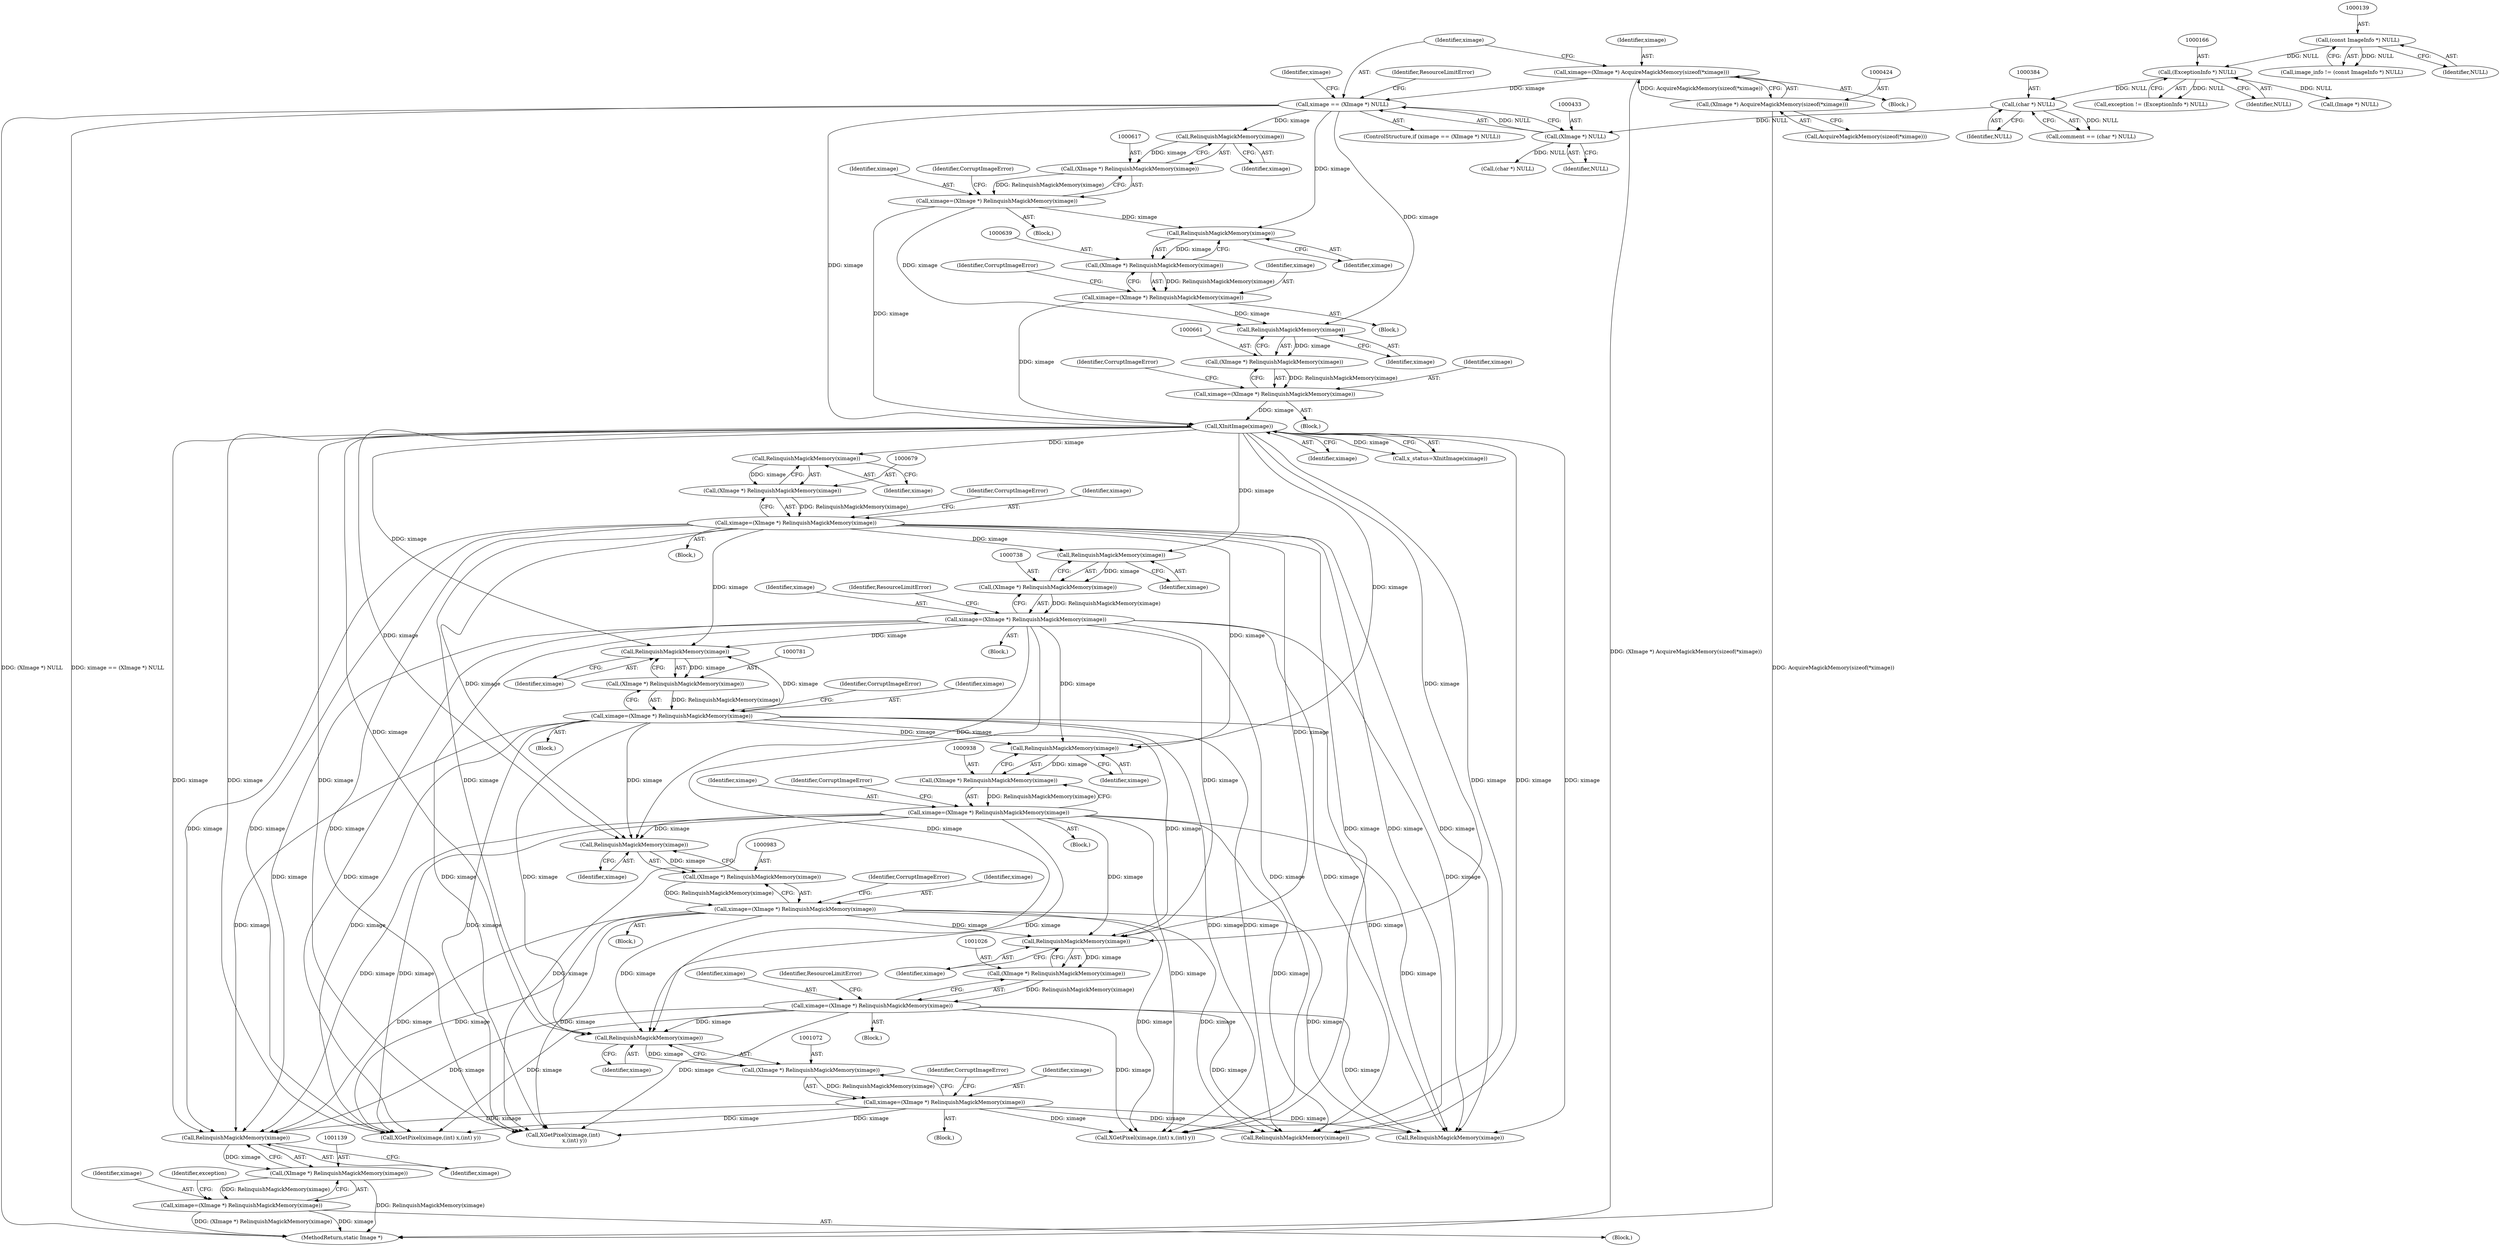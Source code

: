 digraph "0_ImageMagick6_f663dfb8431c97d95682a2b533cca1c8233d21b4@pointer" {
"1001140" [label="(Call,RelinquishMagickMemory(ximage))"];
"1000676" [label="(Call,ximage=(XImage *) RelinquishMagickMemory(ximage))"];
"1000678" [label="(Call,(XImage *) RelinquishMagickMemory(ximage))"];
"1000680" [label="(Call,RelinquishMagickMemory(ximage))"];
"1000669" [label="(Call,XInitImage(ximage))"];
"1000636" [label="(Call,ximage=(XImage *) RelinquishMagickMemory(ximage))"];
"1000638" [label="(Call,(XImage *) RelinquishMagickMemory(ximage))"];
"1000640" [label="(Call,RelinquishMagickMemory(ximage))"];
"1000614" [label="(Call,ximage=(XImage *) RelinquishMagickMemory(ximage))"];
"1000616" [label="(Call,(XImage *) RelinquishMagickMemory(ximage))"];
"1000618" [label="(Call,RelinquishMagickMemory(ximage))"];
"1000430" [label="(Call,ximage == (XImage *) NULL)"];
"1000421" [label="(Call,ximage=(XImage *) AcquireMagickMemory(sizeof(*ximage)))"];
"1000423" [label="(Call,(XImage *) AcquireMagickMemory(sizeof(*ximage)))"];
"1000432" [label="(Call,(XImage *) NULL)"];
"1000383" [label="(Call,(char *) NULL)"];
"1000165" [label="(Call,(ExceptionInfo *) NULL)"];
"1000138" [label="(Call,(const ImageInfo *) NULL)"];
"1000658" [label="(Call,ximage=(XImage *) RelinquishMagickMemory(ximage))"];
"1000660" [label="(Call,(XImage *) RelinquishMagickMemory(ximage))"];
"1000662" [label="(Call,RelinquishMagickMemory(ximage))"];
"1000980" [label="(Call,ximage=(XImage *) RelinquishMagickMemory(ximage))"];
"1000982" [label="(Call,(XImage *) RelinquishMagickMemory(ximage))"];
"1000984" [label="(Call,RelinquishMagickMemory(ximage))"];
"1000935" [label="(Call,ximage=(XImage *) RelinquishMagickMemory(ximage))"];
"1000937" [label="(Call,(XImage *) RelinquishMagickMemory(ximage))"];
"1000939" [label="(Call,RelinquishMagickMemory(ximage))"];
"1000735" [label="(Call,ximage=(XImage *) RelinquishMagickMemory(ximage))"];
"1000737" [label="(Call,(XImage *) RelinquishMagickMemory(ximage))"];
"1000739" [label="(Call,RelinquishMagickMemory(ximage))"];
"1000778" [label="(Call,ximage=(XImage *) RelinquishMagickMemory(ximage))"];
"1000780" [label="(Call,(XImage *) RelinquishMagickMemory(ximage))"];
"1000782" [label="(Call,RelinquishMagickMemory(ximage))"];
"1001069" [label="(Call,ximage=(XImage *) RelinquishMagickMemory(ximage))"];
"1001071" [label="(Call,(XImage *) RelinquishMagickMemory(ximage))"];
"1001073" [label="(Call,RelinquishMagickMemory(ximage))"];
"1001023" [label="(Call,ximage=(XImage *) RelinquishMagickMemory(ximage))"];
"1001025" [label="(Call,(XImage *) RelinquishMagickMemory(ximage))"];
"1001027" [label="(Call,RelinquishMagickMemory(ximage))"];
"1001138" [label="(Call,(XImage *) RelinquishMagickMemory(ximage))"];
"1001136" [label="(Call,ximage=(XImage *) RelinquishMagickMemory(ximage))"];
"1000675" [label="(Block,)"];
"1000616" [label="(Call,(XImage *) RelinquishMagickMemory(ximage))"];
"1000778" [label="(Call,ximage=(XImage *) RelinquishMagickMemory(ximage))"];
"1000782" [label="(Call,RelinquishMagickMemory(ximage))"];
"1000635" [label="(Block,)"];
"1001489" [label="(Call,XGetPixel(ximage,(int) x,(int) y))"];
"1000939" [label="(Call,RelinquishMagickMemory(ximage))"];
"1001115" [label="(Block,)"];
"1001137" [label="(Identifier,ximage)"];
"1001140" [label="(Call,RelinquishMagickMemory(ximage))"];
"1000680" [label="(Call,RelinquishMagickMemory(ximage))"];
"1000940" [label="(Identifier,ximage)"];
"1000936" [label="(Identifier,ximage)"];
"1000670" [label="(Identifier,ximage)"];
"1000657" [label="(Block,)"];
"1001023" [label="(Call,ximage=(XImage *) RelinquishMagickMemory(ximage))"];
"1000739" [label="(Call,RelinquishMagickMemory(ximage))"];
"1000165" [label="(Call,(ExceptionInfo *) NULL)"];
"1000662" [label="(Call,RelinquishMagickMemory(ximage))"];
"1000432" [label="(Call,(XImage *) NULL)"];
"1000381" [label="(Call,comment == (char *) NULL)"];
"1001840" [label="(MethodReturn,static Image *)"];
"1000619" [label="(Identifier,ximage)"];
"1001819" [label="(Call,RelinquishMagickMemory(ximage))"];
"1000422" [label="(Identifier,ximage)"];
"1000421" [label="(Call,ximage=(XImage *) AcquireMagickMemory(sizeof(*ximage)))"];
"1000783" [label="(Identifier,ximage)"];
"1000167" [label="(Identifier,NULL)"];
"1000436" [label="(Identifier,ResourceLimitError)"];
"1000942" [label="(Identifier,CorruptImageError)"];
"1000640" [label="(Call,RelinquishMagickMemory(ximage))"];
"1000678" [label="(Call,(XImage *) RelinquishMagickMemory(ximage))"];
"1000195" [label="(Call,(Image *) NULL)"];
"1000434" [label="(Identifier,NULL)"];
"1000613" [label="(Block,)"];
"1000621" [label="(Identifier,CorruptImageError)"];
"1001630" [label="(Call,RelinquishMagickMemory(ximage))"];
"1000780" [label="(Call,(XImage *) RelinquishMagickMemory(ximage))"];
"1000985" [label="(Identifier,ximage)"];
"1000736" [label="(Identifier,ximage)"];
"1001024" [label="(Identifier,ximage)"];
"1001010" [label="(Block,)"];
"1000771" [label="(Block,)"];
"1000681" [label="(Identifier,ximage)"];
"1000742" [label="(Identifier,ResourceLimitError)"];
"1001747" [label="(Call,XGetPixel(ximage,(int)\n              x,(int) y))"];
"1000734" [label="(Block,)"];
"1000383" [label="(Call,(char *) NULL)"];
"1000140" [label="(Identifier,NULL)"];
"1000663" [label="(Identifier,ximage)"];
"1000429" [label="(ControlStructure,if (ximage == (XImage *) NULL))"];
"1000987" [label="(Identifier,CorruptImageError)"];
"1000984" [label="(Call,RelinquishMagickMemory(ximage))"];
"1001070" [label="(Identifier,ximage)"];
"1000618" [label="(Call,RelinquishMagickMemory(ximage))"];
"1000667" [label="(Call,x_status=XInitImage(ximage))"];
"1000469" [label="(Call,(char *) NULL)"];
"1000922" [label="(Block,)"];
"1000683" [label="(Identifier,CorruptImageError)"];
"1000138" [label="(Call,(const ImageInfo *) NULL)"];
"1000659" [label="(Identifier,ximage)"];
"1001141" [label="(Identifier,ximage)"];
"1000779" [label="(Identifier,ximage)"];
"1001048" [label="(Block,)"];
"1000740" [label="(Identifier,ximage)"];
"1000677" [label="(Identifier,ximage)"];
"1001025" [label="(Call,(XImage *) RelinquishMagickMemory(ximage))"];
"1000116" [label="(Block,)"];
"1000423" [label="(Call,(XImage *) AcquireMagickMemory(sizeof(*ximage)))"];
"1000660" [label="(Call,(XImage *) RelinquishMagickMemory(ximage))"];
"1000425" [label="(Call,AcquireMagickMemory(sizeof(*ximage)))"];
"1000982" [label="(Call,(XImage *) RelinquishMagickMemory(ximage))"];
"1001143" [label="(Identifier,exception)"];
"1001074" [label="(Identifier,ximage)"];
"1000615" [label="(Identifier,ximage)"];
"1001027" [label="(Call,RelinquishMagickMemory(ximage))"];
"1000669" [label="(Call,XInitImage(ximage))"];
"1000643" [label="(Identifier,CorruptImageError)"];
"1000638" [label="(Call,(XImage *) RelinquishMagickMemory(ximage))"];
"1000641" [label="(Identifier,ximage)"];
"1000440" [label="(Identifier,ximage)"];
"1001076" [label="(Identifier,CorruptImageError)"];
"1000980" [label="(Call,ximage=(XImage *) RelinquishMagickMemory(ximage))"];
"1001136" [label="(Call,ximage=(XImage *) RelinquishMagickMemory(ximage))"];
"1000967" [label="(Block,)"];
"1001138" [label="(Call,(XImage *) RelinquishMagickMemory(ximage))"];
"1000658" [label="(Call,ximage=(XImage *) RelinquishMagickMemory(ximage))"];
"1001028" [label="(Identifier,ximage)"];
"1000735" [label="(Call,ximage=(XImage *) RelinquishMagickMemory(ximage))"];
"1001030" [label="(Identifier,ResourceLimitError)"];
"1000385" [label="(Identifier,NULL)"];
"1000676" [label="(Call,ximage=(XImage *) RelinquishMagickMemory(ximage))"];
"1000163" [label="(Call,exception != (ExceptionInfo *) NULL)"];
"1000981" [label="(Identifier,ximage)"];
"1000937" [label="(Call,(XImage *) RelinquishMagickMemory(ximage))"];
"1000637" [label="(Identifier,ximage)"];
"1001069" [label="(Call,ximage=(XImage *) RelinquishMagickMemory(ximage))"];
"1000935" [label="(Call,ximage=(XImage *) RelinquishMagickMemory(ximage))"];
"1001344" [label="(Call,XGetPixel(ximage,(int) x,(int) y))"];
"1000614" [label="(Call,ximage=(XImage *) RelinquishMagickMemory(ximage))"];
"1000737" [label="(Call,(XImage *) RelinquishMagickMemory(ximage))"];
"1000431" [label="(Identifier,ximage)"];
"1000136" [label="(Call,image_info != (const ImageInfo *) NULL)"];
"1000636" [label="(Call,ximage=(XImage *) RelinquishMagickMemory(ximage))"];
"1001073" [label="(Call,RelinquishMagickMemory(ximage))"];
"1000785" [label="(Identifier,CorruptImageError)"];
"1000665" [label="(Identifier,CorruptImageError)"];
"1000430" [label="(Call,ximage == (XImage *) NULL)"];
"1001071" [label="(Call,(XImage *) RelinquishMagickMemory(ximage))"];
"1001140" -> "1001138"  [label="AST: "];
"1001140" -> "1001141"  [label="CFG: "];
"1001141" -> "1001140"  [label="AST: "];
"1001138" -> "1001140"  [label="CFG: "];
"1001140" -> "1001138"  [label="DDG: ximage"];
"1000676" -> "1001140"  [label="DDG: ximage"];
"1000980" -> "1001140"  [label="DDG: ximage"];
"1000669" -> "1001140"  [label="DDG: ximage"];
"1001069" -> "1001140"  [label="DDG: ximage"];
"1000735" -> "1001140"  [label="DDG: ximage"];
"1000778" -> "1001140"  [label="DDG: ximage"];
"1000935" -> "1001140"  [label="DDG: ximage"];
"1001023" -> "1001140"  [label="DDG: ximage"];
"1000676" -> "1000675"  [label="AST: "];
"1000676" -> "1000678"  [label="CFG: "];
"1000677" -> "1000676"  [label="AST: "];
"1000678" -> "1000676"  [label="AST: "];
"1000683" -> "1000676"  [label="CFG: "];
"1000678" -> "1000676"  [label="DDG: RelinquishMagickMemory(ximage)"];
"1000676" -> "1000739"  [label="DDG: ximage"];
"1000676" -> "1000782"  [label="DDG: ximage"];
"1000676" -> "1000939"  [label="DDG: ximage"];
"1000676" -> "1000984"  [label="DDG: ximage"];
"1000676" -> "1001027"  [label="DDG: ximage"];
"1000676" -> "1001073"  [label="DDG: ximage"];
"1000676" -> "1001344"  [label="DDG: ximage"];
"1000676" -> "1001489"  [label="DDG: ximage"];
"1000676" -> "1001630"  [label="DDG: ximage"];
"1000676" -> "1001747"  [label="DDG: ximage"];
"1000676" -> "1001819"  [label="DDG: ximage"];
"1000678" -> "1000680"  [label="CFG: "];
"1000679" -> "1000678"  [label="AST: "];
"1000680" -> "1000678"  [label="AST: "];
"1000680" -> "1000678"  [label="DDG: ximage"];
"1000680" -> "1000681"  [label="CFG: "];
"1000681" -> "1000680"  [label="AST: "];
"1000669" -> "1000680"  [label="DDG: ximage"];
"1000669" -> "1000667"  [label="AST: "];
"1000669" -> "1000670"  [label="CFG: "];
"1000670" -> "1000669"  [label="AST: "];
"1000667" -> "1000669"  [label="CFG: "];
"1000669" -> "1000667"  [label="DDG: ximage"];
"1000636" -> "1000669"  [label="DDG: ximage"];
"1000614" -> "1000669"  [label="DDG: ximage"];
"1000430" -> "1000669"  [label="DDG: ximage"];
"1000658" -> "1000669"  [label="DDG: ximage"];
"1000669" -> "1000739"  [label="DDG: ximage"];
"1000669" -> "1000782"  [label="DDG: ximage"];
"1000669" -> "1000939"  [label="DDG: ximage"];
"1000669" -> "1000984"  [label="DDG: ximage"];
"1000669" -> "1001027"  [label="DDG: ximage"];
"1000669" -> "1001073"  [label="DDG: ximage"];
"1000669" -> "1001344"  [label="DDG: ximage"];
"1000669" -> "1001489"  [label="DDG: ximage"];
"1000669" -> "1001630"  [label="DDG: ximage"];
"1000669" -> "1001747"  [label="DDG: ximage"];
"1000669" -> "1001819"  [label="DDG: ximage"];
"1000636" -> "1000635"  [label="AST: "];
"1000636" -> "1000638"  [label="CFG: "];
"1000637" -> "1000636"  [label="AST: "];
"1000638" -> "1000636"  [label="AST: "];
"1000643" -> "1000636"  [label="CFG: "];
"1000638" -> "1000636"  [label="DDG: RelinquishMagickMemory(ximage)"];
"1000636" -> "1000662"  [label="DDG: ximage"];
"1000638" -> "1000640"  [label="CFG: "];
"1000639" -> "1000638"  [label="AST: "];
"1000640" -> "1000638"  [label="AST: "];
"1000640" -> "1000638"  [label="DDG: ximage"];
"1000640" -> "1000641"  [label="CFG: "];
"1000641" -> "1000640"  [label="AST: "];
"1000614" -> "1000640"  [label="DDG: ximage"];
"1000430" -> "1000640"  [label="DDG: ximage"];
"1000614" -> "1000613"  [label="AST: "];
"1000614" -> "1000616"  [label="CFG: "];
"1000615" -> "1000614"  [label="AST: "];
"1000616" -> "1000614"  [label="AST: "];
"1000621" -> "1000614"  [label="CFG: "];
"1000616" -> "1000614"  [label="DDG: RelinquishMagickMemory(ximage)"];
"1000614" -> "1000662"  [label="DDG: ximage"];
"1000616" -> "1000618"  [label="CFG: "];
"1000617" -> "1000616"  [label="AST: "];
"1000618" -> "1000616"  [label="AST: "];
"1000618" -> "1000616"  [label="DDG: ximage"];
"1000618" -> "1000619"  [label="CFG: "];
"1000619" -> "1000618"  [label="AST: "];
"1000430" -> "1000618"  [label="DDG: ximage"];
"1000430" -> "1000429"  [label="AST: "];
"1000430" -> "1000432"  [label="CFG: "];
"1000431" -> "1000430"  [label="AST: "];
"1000432" -> "1000430"  [label="AST: "];
"1000436" -> "1000430"  [label="CFG: "];
"1000440" -> "1000430"  [label="CFG: "];
"1000430" -> "1001840"  [label="DDG: (XImage *) NULL"];
"1000430" -> "1001840"  [label="DDG: ximage == (XImage *) NULL"];
"1000421" -> "1000430"  [label="DDG: ximage"];
"1000432" -> "1000430"  [label="DDG: NULL"];
"1000430" -> "1000662"  [label="DDG: ximage"];
"1000421" -> "1000116"  [label="AST: "];
"1000421" -> "1000423"  [label="CFG: "];
"1000422" -> "1000421"  [label="AST: "];
"1000423" -> "1000421"  [label="AST: "];
"1000431" -> "1000421"  [label="CFG: "];
"1000421" -> "1001840"  [label="DDG: (XImage *) AcquireMagickMemory(sizeof(*ximage))"];
"1000423" -> "1000421"  [label="DDG: AcquireMagickMemory(sizeof(*ximage))"];
"1000423" -> "1000425"  [label="CFG: "];
"1000424" -> "1000423"  [label="AST: "];
"1000425" -> "1000423"  [label="AST: "];
"1000423" -> "1001840"  [label="DDG: AcquireMagickMemory(sizeof(*ximage))"];
"1000432" -> "1000434"  [label="CFG: "];
"1000433" -> "1000432"  [label="AST: "];
"1000434" -> "1000432"  [label="AST: "];
"1000383" -> "1000432"  [label="DDG: NULL"];
"1000432" -> "1000469"  [label="DDG: NULL"];
"1000383" -> "1000381"  [label="AST: "];
"1000383" -> "1000385"  [label="CFG: "];
"1000384" -> "1000383"  [label="AST: "];
"1000385" -> "1000383"  [label="AST: "];
"1000381" -> "1000383"  [label="CFG: "];
"1000383" -> "1000381"  [label="DDG: NULL"];
"1000165" -> "1000383"  [label="DDG: NULL"];
"1000165" -> "1000163"  [label="AST: "];
"1000165" -> "1000167"  [label="CFG: "];
"1000166" -> "1000165"  [label="AST: "];
"1000167" -> "1000165"  [label="AST: "];
"1000163" -> "1000165"  [label="CFG: "];
"1000165" -> "1000163"  [label="DDG: NULL"];
"1000138" -> "1000165"  [label="DDG: NULL"];
"1000165" -> "1000195"  [label="DDG: NULL"];
"1000138" -> "1000136"  [label="AST: "];
"1000138" -> "1000140"  [label="CFG: "];
"1000139" -> "1000138"  [label="AST: "];
"1000140" -> "1000138"  [label="AST: "];
"1000136" -> "1000138"  [label="CFG: "];
"1000138" -> "1000136"  [label="DDG: NULL"];
"1000658" -> "1000657"  [label="AST: "];
"1000658" -> "1000660"  [label="CFG: "];
"1000659" -> "1000658"  [label="AST: "];
"1000660" -> "1000658"  [label="AST: "];
"1000665" -> "1000658"  [label="CFG: "];
"1000660" -> "1000658"  [label="DDG: RelinquishMagickMemory(ximage)"];
"1000660" -> "1000662"  [label="CFG: "];
"1000661" -> "1000660"  [label="AST: "];
"1000662" -> "1000660"  [label="AST: "];
"1000662" -> "1000660"  [label="DDG: ximage"];
"1000662" -> "1000663"  [label="CFG: "];
"1000663" -> "1000662"  [label="AST: "];
"1000980" -> "1000967"  [label="AST: "];
"1000980" -> "1000982"  [label="CFG: "];
"1000981" -> "1000980"  [label="AST: "];
"1000982" -> "1000980"  [label="AST: "];
"1000987" -> "1000980"  [label="CFG: "];
"1000982" -> "1000980"  [label="DDG: RelinquishMagickMemory(ximage)"];
"1000980" -> "1001027"  [label="DDG: ximage"];
"1000980" -> "1001073"  [label="DDG: ximage"];
"1000980" -> "1001344"  [label="DDG: ximage"];
"1000980" -> "1001489"  [label="DDG: ximage"];
"1000980" -> "1001630"  [label="DDG: ximage"];
"1000980" -> "1001747"  [label="DDG: ximage"];
"1000980" -> "1001819"  [label="DDG: ximage"];
"1000982" -> "1000984"  [label="CFG: "];
"1000983" -> "1000982"  [label="AST: "];
"1000984" -> "1000982"  [label="AST: "];
"1000984" -> "1000982"  [label="DDG: ximage"];
"1000984" -> "1000985"  [label="CFG: "];
"1000985" -> "1000984"  [label="AST: "];
"1000935" -> "1000984"  [label="DDG: ximage"];
"1000735" -> "1000984"  [label="DDG: ximage"];
"1000778" -> "1000984"  [label="DDG: ximage"];
"1000935" -> "1000922"  [label="AST: "];
"1000935" -> "1000937"  [label="CFG: "];
"1000936" -> "1000935"  [label="AST: "];
"1000937" -> "1000935"  [label="AST: "];
"1000942" -> "1000935"  [label="CFG: "];
"1000937" -> "1000935"  [label="DDG: RelinquishMagickMemory(ximage)"];
"1000935" -> "1001027"  [label="DDG: ximage"];
"1000935" -> "1001073"  [label="DDG: ximage"];
"1000935" -> "1001344"  [label="DDG: ximage"];
"1000935" -> "1001489"  [label="DDG: ximage"];
"1000935" -> "1001630"  [label="DDG: ximage"];
"1000935" -> "1001747"  [label="DDG: ximage"];
"1000935" -> "1001819"  [label="DDG: ximage"];
"1000937" -> "1000939"  [label="CFG: "];
"1000938" -> "1000937"  [label="AST: "];
"1000939" -> "1000937"  [label="AST: "];
"1000939" -> "1000937"  [label="DDG: ximage"];
"1000939" -> "1000940"  [label="CFG: "];
"1000940" -> "1000939"  [label="AST: "];
"1000735" -> "1000939"  [label="DDG: ximage"];
"1000778" -> "1000939"  [label="DDG: ximage"];
"1000735" -> "1000734"  [label="AST: "];
"1000735" -> "1000737"  [label="CFG: "];
"1000736" -> "1000735"  [label="AST: "];
"1000737" -> "1000735"  [label="AST: "];
"1000742" -> "1000735"  [label="CFG: "];
"1000737" -> "1000735"  [label="DDG: RelinquishMagickMemory(ximage)"];
"1000735" -> "1000782"  [label="DDG: ximage"];
"1000735" -> "1001027"  [label="DDG: ximage"];
"1000735" -> "1001073"  [label="DDG: ximage"];
"1000735" -> "1001344"  [label="DDG: ximage"];
"1000735" -> "1001489"  [label="DDG: ximage"];
"1000735" -> "1001630"  [label="DDG: ximage"];
"1000735" -> "1001747"  [label="DDG: ximage"];
"1000735" -> "1001819"  [label="DDG: ximage"];
"1000737" -> "1000739"  [label="CFG: "];
"1000738" -> "1000737"  [label="AST: "];
"1000739" -> "1000737"  [label="AST: "];
"1000739" -> "1000737"  [label="DDG: ximage"];
"1000739" -> "1000740"  [label="CFG: "];
"1000740" -> "1000739"  [label="AST: "];
"1000778" -> "1000771"  [label="AST: "];
"1000778" -> "1000780"  [label="CFG: "];
"1000779" -> "1000778"  [label="AST: "];
"1000780" -> "1000778"  [label="AST: "];
"1000785" -> "1000778"  [label="CFG: "];
"1000780" -> "1000778"  [label="DDG: RelinquishMagickMemory(ximage)"];
"1000778" -> "1000782"  [label="DDG: ximage"];
"1000778" -> "1001027"  [label="DDG: ximage"];
"1000778" -> "1001073"  [label="DDG: ximage"];
"1000778" -> "1001344"  [label="DDG: ximage"];
"1000778" -> "1001489"  [label="DDG: ximage"];
"1000778" -> "1001630"  [label="DDG: ximage"];
"1000778" -> "1001747"  [label="DDG: ximage"];
"1000778" -> "1001819"  [label="DDG: ximage"];
"1000780" -> "1000782"  [label="CFG: "];
"1000781" -> "1000780"  [label="AST: "];
"1000782" -> "1000780"  [label="AST: "];
"1000782" -> "1000780"  [label="DDG: ximage"];
"1000782" -> "1000783"  [label="CFG: "];
"1000783" -> "1000782"  [label="AST: "];
"1001069" -> "1001048"  [label="AST: "];
"1001069" -> "1001071"  [label="CFG: "];
"1001070" -> "1001069"  [label="AST: "];
"1001071" -> "1001069"  [label="AST: "];
"1001076" -> "1001069"  [label="CFG: "];
"1001071" -> "1001069"  [label="DDG: RelinquishMagickMemory(ximage)"];
"1001069" -> "1001344"  [label="DDG: ximage"];
"1001069" -> "1001489"  [label="DDG: ximage"];
"1001069" -> "1001630"  [label="DDG: ximage"];
"1001069" -> "1001747"  [label="DDG: ximage"];
"1001069" -> "1001819"  [label="DDG: ximage"];
"1001071" -> "1001073"  [label="CFG: "];
"1001072" -> "1001071"  [label="AST: "];
"1001073" -> "1001071"  [label="AST: "];
"1001073" -> "1001071"  [label="DDG: ximage"];
"1001073" -> "1001074"  [label="CFG: "];
"1001074" -> "1001073"  [label="AST: "];
"1001023" -> "1001073"  [label="DDG: ximage"];
"1001023" -> "1001010"  [label="AST: "];
"1001023" -> "1001025"  [label="CFG: "];
"1001024" -> "1001023"  [label="AST: "];
"1001025" -> "1001023"  [label="AST: "];
"1001030" -> "1001023"  [label="CFG: "];
"1001025" -> "1001023"  [label="DDG: RelinquishMagickMemory(ximage)"];
"1001023" -> "1001344"  [label="DDG: ximage"];
"1001023" -> "1001489"  [label="DDG: ximage"];
"1001023" -> "1001630"  [label="DDG: ximage"];
"1001023" -> "1001747"  [label="DDG: ximage"];
"1001023" -> "1001819"  [label="DDG: ximage"];
"1001025" -> "1001027"  [label="CFG: "];
"1001026" -> "1001025"  [label="AST: "];
"1001027" -> "1001025"  [label="AST: "];
"1001027" -> "1001025"  [label="DDG: ximage"];
"1001027" -> "1001028"  [label="CFG: "];
"1001028" -> "1001027"  [label="AST: "];
"1001138" -> "1001136"  [label="AST: "];
"1001139" -> "1001138"  [label="AST: "];
"1001136" -> "1001138"  [label="CFG: "];
"1001138" -> "1001840"  [label="DDG: RelinquishMagickMemory(ximage)"];
"1001138" -> "1001136"  [label="DDG: RelinquishMagickMemory(ximage)"];
"1001136" -> "1001115"  [label="AST: "];
"1001137" -> "1001136"  [label="AST: "];
"1001143" -> "1001136"  [label="CFG: "];
"1001136" -> "1001840"  [label="DDG: ximage"];
"1001136" -> "1001840"  [label="DDG: (XImage *) RelinquishMagickMemory(ximage)"];
}

